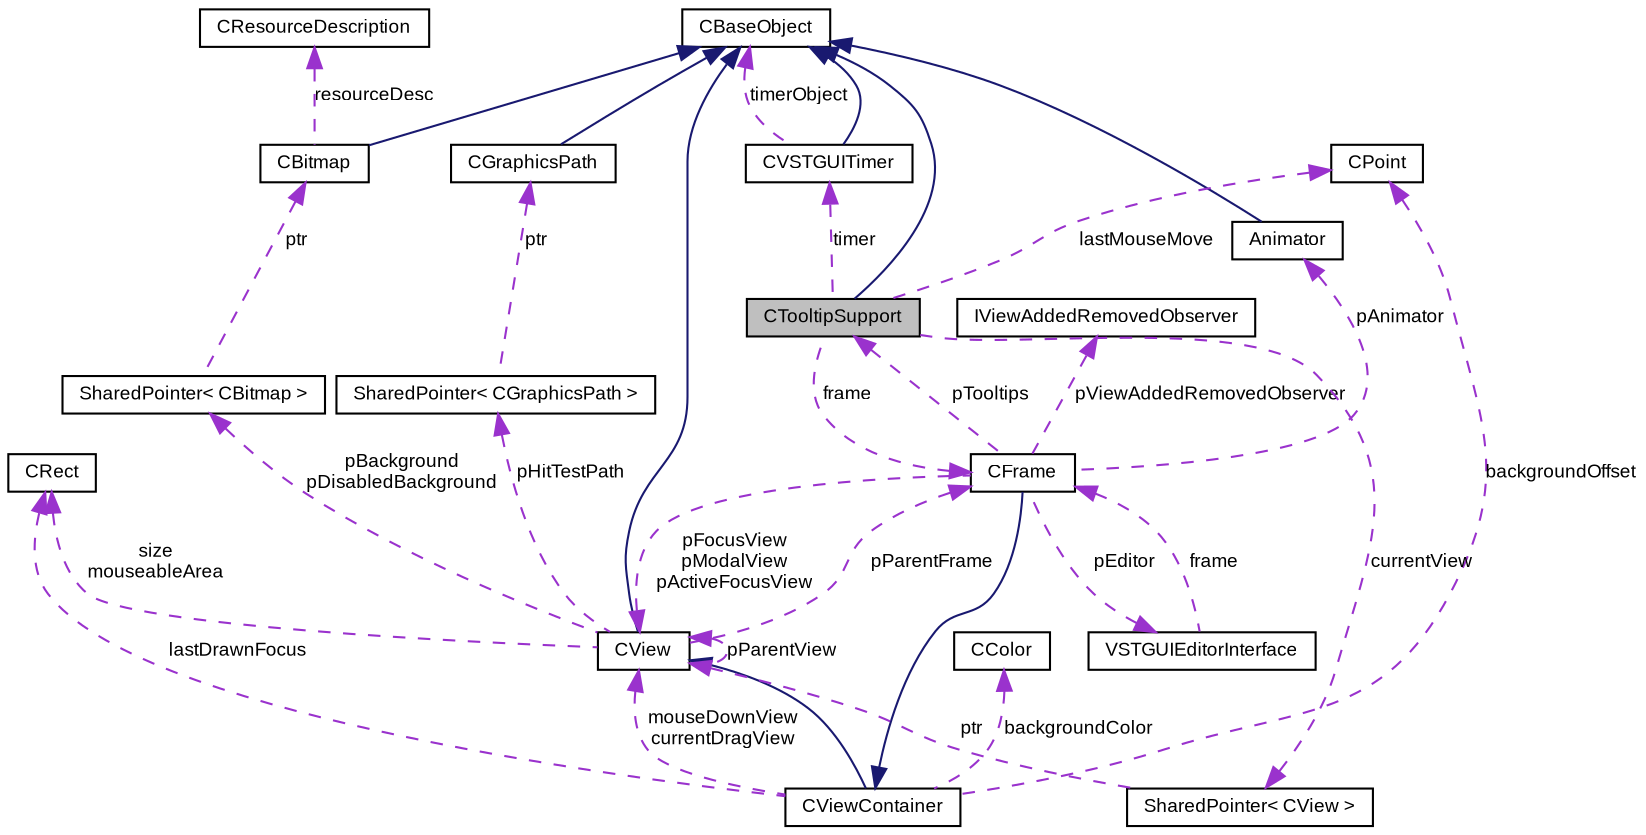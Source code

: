 digraph G
{
  bgcolor="transparent";
  edge [fontname="Arial",fontsize="9",labelfontname="Arial",labelfontsize="9"];
  node [fontname="Arial",fontsize="9",shape=record];
  Node1 [label="CTooltipSupport",height=0.2,width=0.4,color="black", fillcolor="grey75", style="filled" fontcolor="black"];
  Node2 -> Node1 [dir=back,color="midnightblue",fontsize="9",style="solid",fontname="Arial"];
  Node2 [label="CBaseObject",height=0.2,width=0.4,color="black",URL="$class_v_s_t_g_u_i_1_1_c_base_object.html",tooltip="Base Object with reference counter."];
  Node3 -> Node1 [dir=back,color="darkorchid3",fontsize="9",style="dashed",label="frame",fontname="Arial"];
  Node3 [label="CFrame",height=0.2,width=0.4,color="black",URL="$class_v_s_t_g_u_i_1_1_c_frame.html",tooltip="The CFrame is the parent container of all views."];
  Node4 -> Node3 [dir=back,color="midnightblue",fontsize="9",style="solid",fontname="Arial"];
  Node4 [label="CViewContainer",height=0.2,width=0.4,color="black",URL="$class_v_s_t_g_u_i_1_1_c_view_container.html",tooltip="Container Class of CView objects."];
  Node5 -> Node4 [dir=back,color="midnightblue",fontsize="9",style="solid",fontname="Arial"];
  Node5 [label="CView",height=0.2,width=0.4,color="black",URL="$class_v_s_t_g_u_i_1_1_c_view.html",tooltip="Base Class of all view objects."];
  Node2 -> Node5 [dir=back,color="midnightblue",fontsize="9",style="solid",fontname="Arial"];
  Node6 -> Node5 [dir=back,color="darkorchid3",fontsize="9",style="dashed",label="pBackground\npDisabledBackground",fontname="Arial"];
  Node6 [label="SharedPointer\< CBitmap \>",height=0.2,width=0.4,color="black",URL="$class_v_s_t_g_u_i_1_1_shared_pointer.html"];
  Node7 -> Node6 [dir=back,color="darkorchid3",fontsize="9",style="dashed",label="ptr",fontname="Arial"];
  Node7 [label="CBitmap",height=0.2,width=0.4,color="black",URL="$class_v_s_t_g_u_i_1_1_c_bitmap.html",tooltip="Encapsulates various platform depended kinds of bitmaps."];
  Node2 -> Node7 [dir=back,color="midnightblue",fontsize="9",style="solid",fontname="Arial"];
  Node8 -> Node7 [dir=back,color="darkorchid3",fontsize="9",style="dashed",label="resourceDesc",fontname="Arial"];
  Node8 [label="CResourceDescription",height=0.2,width=0.4,color="black",URL="$class_v_s_t_g_u_i_1_1_c_resource_description.html",tooltip="Describes a resource by name or by ID."];
  Node3 -> Node5 [dir=back,color="darkorchid3",fontsize="9",style="dashed",label="pParentFrame",fontname="Arial"];
  Node5 -> Node5 [dir=back,color="darkorchid3",fontsize="9",style="dashed",label="pParentView",fontname="Arial"];
  Node9 -> Node5 [dir=back,color="darkorchid3",fontsize="9",style="dashed",label="pHitTestPath",fontname="Arial"];
  Node9 [label="SharedPointer\< CGraphicsPath \>",height=0.2,width=0.4,color="black",URL="$class_v_s_t_g_u_i_1_1_shared_pointer.html"];
  Node10 -> Node9 [dir=back,color="darkorchid3",fontsize="9",style="dashed",label="ptr",fontname="Arial"];
  Node10 [label="CGraphicsPath",height=0.2,width=0.4,color="black",URL="$class_v_s_t_g_u_i_1_1_c_graphics_path.html",tooltip="Graphics Path Object."];
  Node2 -> Node10 [dir=back,color="midnightblue",fontsize="9",style="solid",fontname="Arial"];
  Node11 -> Node5 [dir=back,color="darkorchid3",fontsize="9",style="dashed",label="size\nmouseableArea",fontname="Arial"];
  Node11 [label="CRect",height=0.2,width=0.4,color="black",URL="$struct_v_s_t_g_u_i_1_1_c_rect.html",tooltip="Rect structure."];
  Node5 -> Node4 [dir=back,color="darkorchid3",fontsize="9",style="dashed",label="mouseDownView\ncurrentDragView",fontname="Arial"];
  Node12 -> Node4 [dir=back,color="darkorchid3",fontsize="9",style="dashed",label="backgroundOffset",fontname="Arial"];
  Node12 [label="CPoint",height=0.2,width=0.4,color="black",URL="$struct_v_s_t_g_u_i_1_1_c_point.html",tooltip="Point structure."];
  Node13 -> Node4 [dir=back,color="darkorchid3",fontsize="9",style="dashed",label="backgroundColor",fontname="Arial"];
  Node13 [label="CColor",height=0.2,width=0.4,color="black",URL="$struct_v_s_t_g_u_i_1_1_c_color.html",tooltip="RGBA Color structure."];
  Node11 -> Node4 [dir=back,color="darkorchid3",fontsize="9",style="dashed",label="lastDrawnFocus",fontname="Arial"];
  Node14 -> Node3 [dir=back,color="darkorchid3",fontsize="9",style="dashed",label="pViewAddedRemovedObserver",fontname="Arial"];
  Node14 [label="IViewAddedRemovedObserver",height=0.2,width=0.4,color="black",URL="$class_v_s_t_g_u_i_1_1_i_view_added_removed_observer.html",tooltip="view added removed observer interface for CFrame"];
  Node5 -> Node3 [dir=back,color="darkorchid3",fontsize="9",style="dashed",label="pFocusView\npModalView\npActiveFocusView",fontname="Arial"];
  Node15 -> Node3 [dir=back,color="darkorchid3",fontsize="9",style="dashed",label="pAnimator",fontname="Arial"];
  Node15 [label="Animator",height=0.2,width=0.4,color="black",URL="$class_v_s_t_g_u_i_1_1_animation_1_1_animator.html",tooltip="Animation runner."];
  Node2 -> Node15 [dir=back,color="midnightblue",fontsize="9",style="solid",fontname="Arial"];
  Node1 -> Node3 [dir=back,color="darkorchid3",fontsize="9",style="dashed",label="pTooltips",fontname="Arial"];
  Node16 -> Node3 [dir=back,color="darkorchid3",fontsize="9",style="dashed",label="pEditor",fontname="Arial"];
  Node16 [label="VSTGUIEditorInterface",height=0.2,width=0.4,color="black",URL="$class_v_s_t_g_u_i_1_1_v_s_t_g_u_i_editor_interface.html"];
  Node3 -> Node16 [dir=back,color="darkorchid3",fontsize="9",style="dashed",label="frame",fontname="Arial"];
  Node17 -> Node1 [dir=back,color="darkorchid3",fontsize="9",style="dashed",label="currentView",fontname="Arial"];
  Node17 [label="SharedPointer\< CView \>",height=0.2,width=0.4,color="black",URL="$class_v_s_t_g_u_i_1_1_shared_pointer.html"];
  Node5 -> Node17 [dir=back,color="darkorchid3",fontsize="9",style="dashed",label="ptr",fontname="Arial"];
  Node12 -> Node1 [dir=back,color="darkorchid3",fontsize="9",style="dashed",label="lastMouseMove",fontname="Arial"];
  Node18 -> Node1 [dir=back,color="darkorchid3",fontsize="9",style="dashed",label="timer",fontname="Arial"];
  Node18 [label="CVSTGUITimer",height=0.2,width=0.4,color="black",URL="$class_v_s_t_g_u_i_1_1_c_v_s_t_g_u_i_timer.html",tooltip="A timer class, which posts timer messages to CBaseObjects."];
  Node2 -> Node18 [dir=back,color="midnightblue",fontsize="9",style="solid",fontname="Arial"];
  Node2 -> Node18 [dir=back,color="darkorchid3",fontsize="9",style="dashed",label="timerObject",fontname="Arial"];
}
